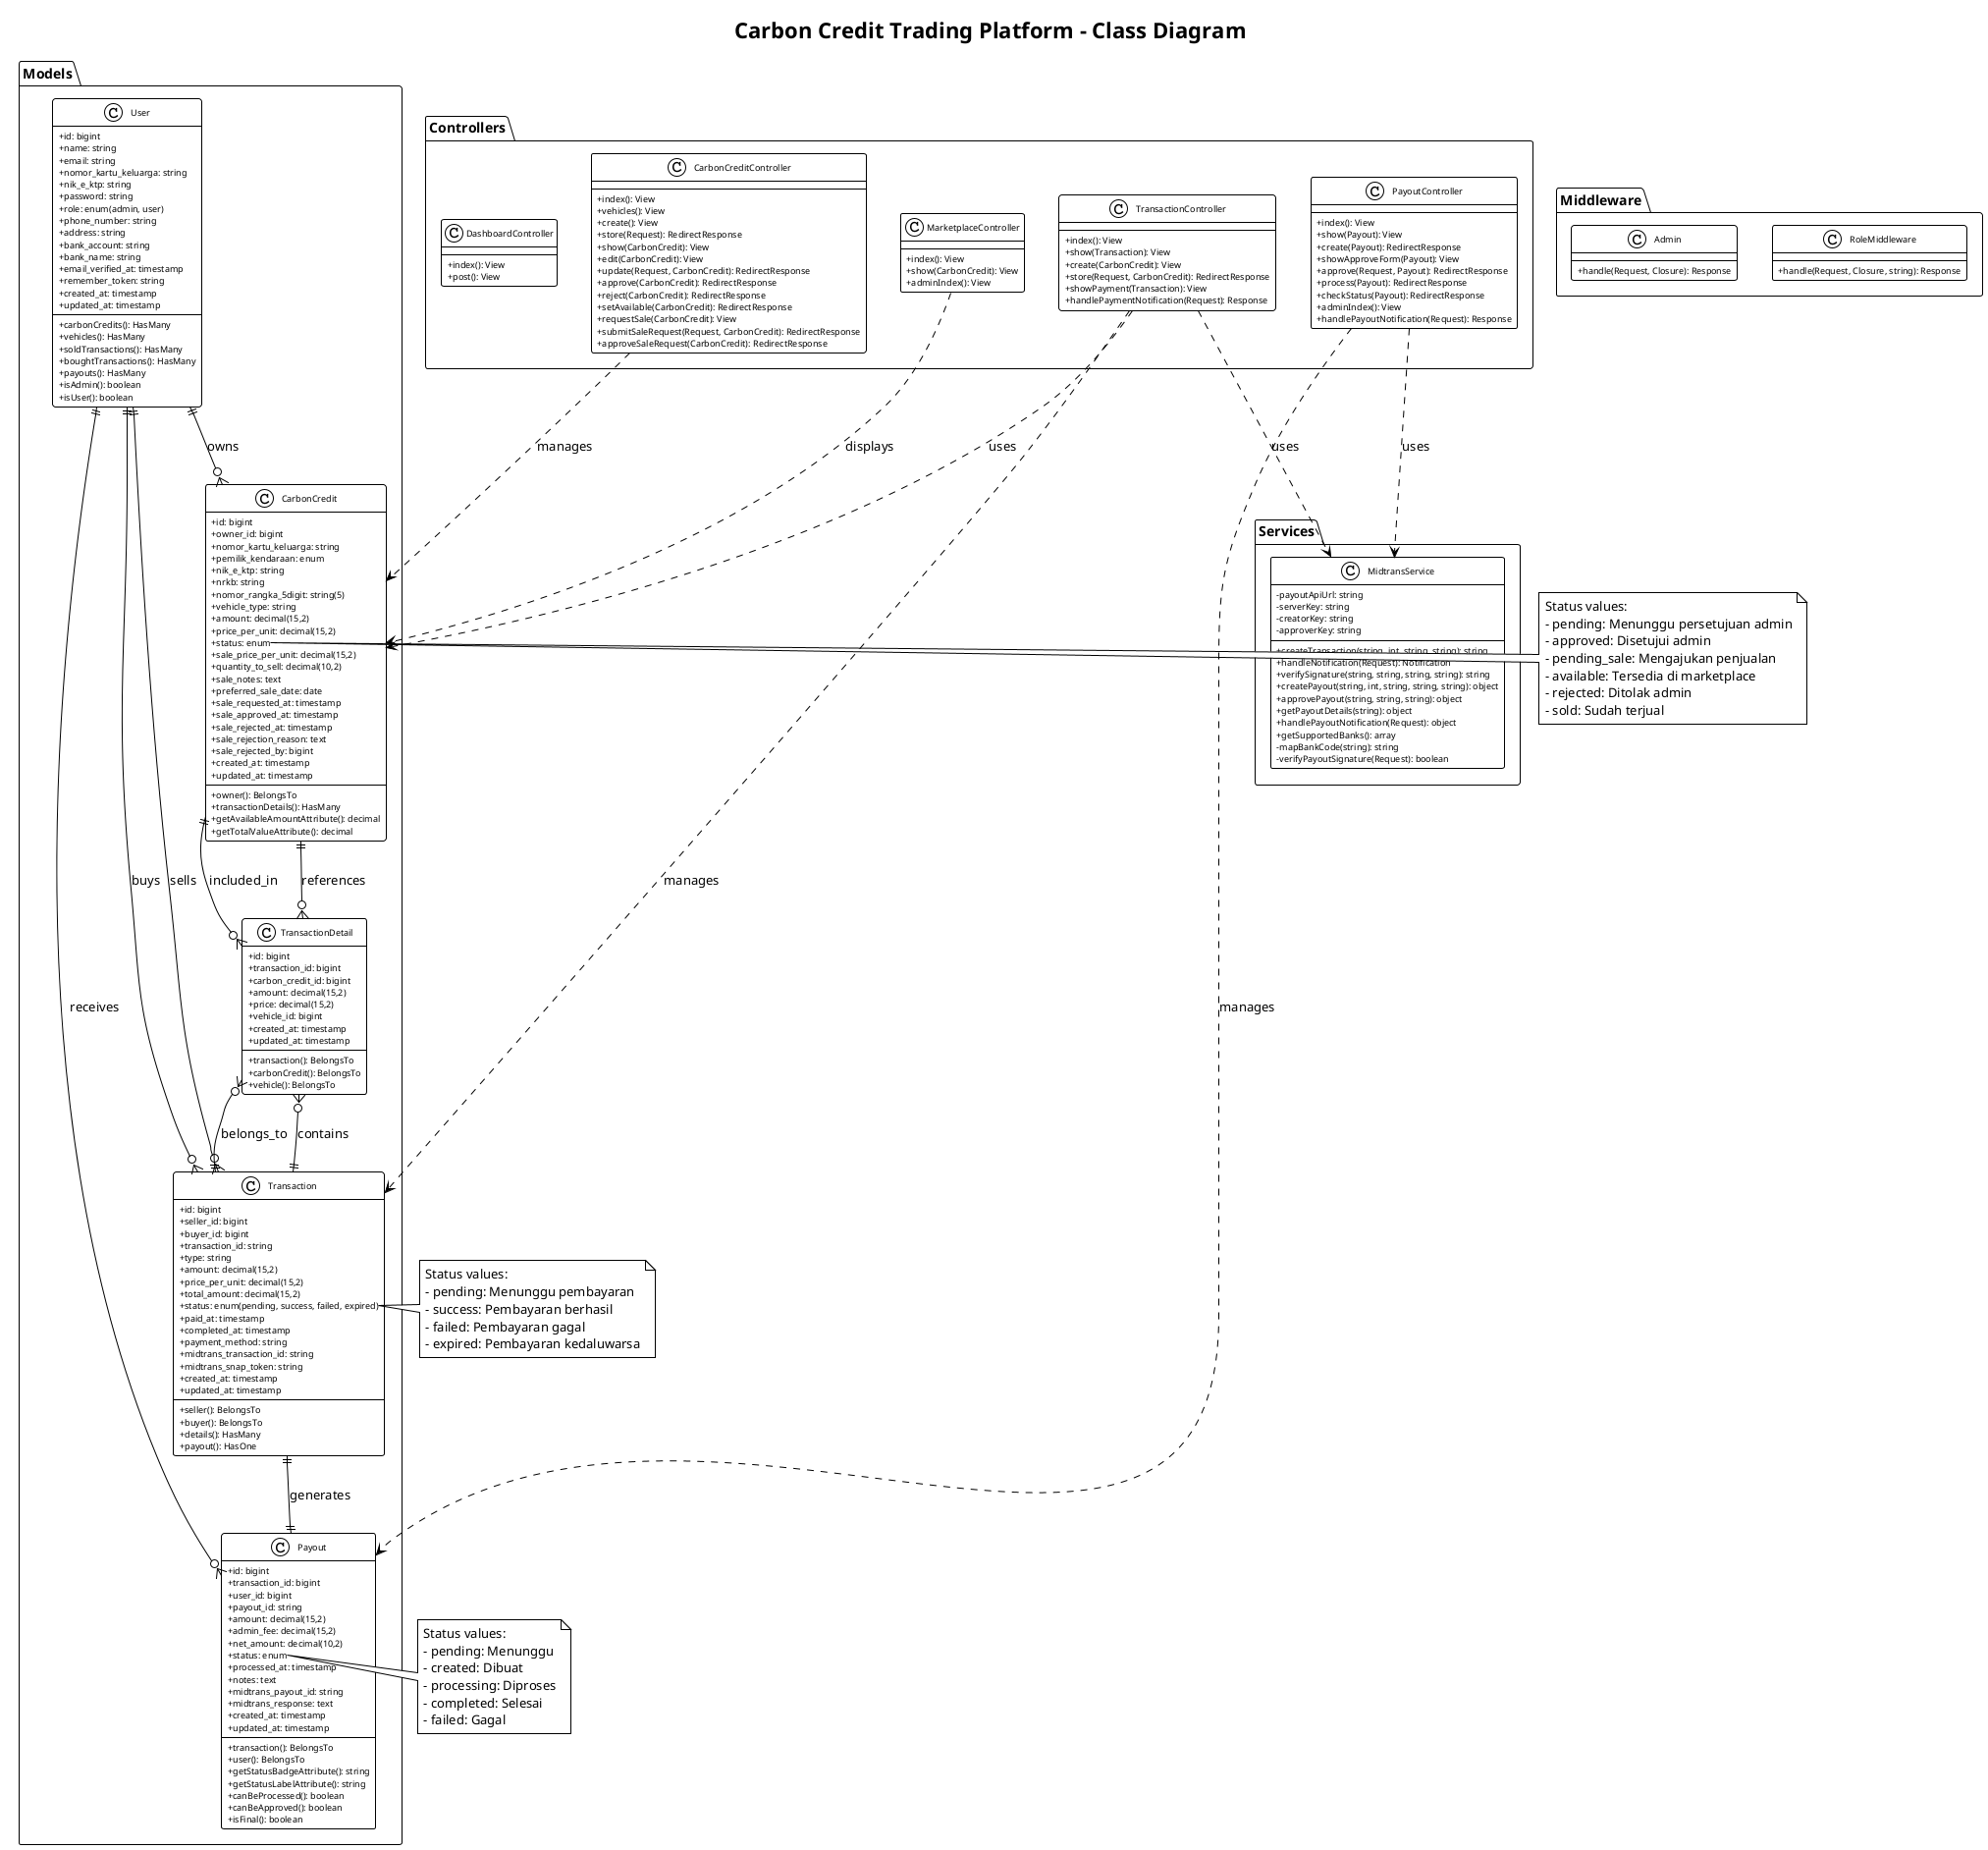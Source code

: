 @startuml Carbon_Credit_Class_Diagram
!theme plain
skinparam classAttributeIconSize 0
skinparam classFontSize 10
skinparam classAttributeFontSize 9

title Carbon Credit Trading Platform - Class Diagram

package "Models" {
    class User {
        +id: bigint
        +name: string
        +email: string
        +nomor_kartu_keluarga: string
        +nik_e_ktp: string
        +password: string
        +role: enum(admin, user)
        +phone_number: string
        +address: string
        +bank_account: string
        +bank_name: string
        +email_verified_at: timestamp
        +remember_token: string
        +created_at: timestamp
        +updated_at: timestamp
        --
        +carbonCredits(): HasMany
        +vehicles(): HasMany
        +soldTransactions(): HasMany
        +boughtTransactions(): HasMany
        +payouts(): HasMany
        +isAdmin(): boolean
        +isUser(): boolean
    }

    class CarbonCredit {
        +id: bigint
        +owner_id: bigint
        +nomor_kartu_keluarga: string
        +pemilik_kendaraan: enum
        +nik_e_ktp: string
        +nrkb: string
        +nomor_rangka_5digit: string(5)
        +vehicle_type: string
        +amount: decimal(15,2)
        +price_per_unit: decimal(15,2)
        +status: enum
        +sale_price_per_unit: decimal(15,2)
        +quantity_to_sell: decimal(10,2)
        +sale_notes: text
        +preferred_sale_date: date
        +sale_requested_at: timestamp
        +sale_approved_at: timestamp
        +sale_rejected_at: timestamp
        +sale_rejection_reason: text
        +sale_rejected_by: bigint
        +created_at: timestamp
        +updated_at: timestamp
        --
        +owner(): BelongsTo
        +transactionDetails(): HasMany
        +getAvailableAmountAttribute(): decimal
        +getTotalValueAttribute(): decimal
    }

    class Transaction {
        +id: bigint
        +seller_id: bigint
        +buyer_id: bigint
        +transaction_id: string
        +type: string
        +amount: decimal(15,2)
        +price_per_unit: decimal(15,2)
        +total_amount: decimal(15,2)
        +status: enum(pending, success, failed, expired)
        +paid_at: timestamp
        +completed_at: timestamp
        +payment_method: string
        +midtrans_transaction_id: string
        +midtrans_snap_token: string
        +created_at: timestamp
        +updated_at: timestamp
        --
        +seller(): BelongsTo
        +buyer(): BelongsTo
        +details(): HasMany
        +payout(): HasOne
    }

    class TransactionDetail {
        +id: bigint
        +transaction_id: bigint
        +carbon_credit_id: bigint
        +amount: decimal(15,2)
        +price: decimal(15,2)
        +vehicle_id: bigint
        +created_at: timestamp
        +updated_at: timestamp
        --
        +transaction(): BelongsTo
        +carbonCredit(): BelongsTo
        +vehicle(): BelongsTo
    }

    class Payout {
        +id: bigint
        +transaction_id: bigint
        +user_id: bigint
        +payout_id: string
        +amount: decimal(15,2)
        +admin_fee: decimal(15,2)
        +net_amount: decimal(10,2)
        +status: enum
        +processed_at: timestamp
        +notes: text
        +midtrans_payout_id: string
        +midtrans_response: text
        +created_at: timestamp
        +updated_at: timestamp
        --
        +transaction(): BelongsTo
        +user(): BelongsTo
        +getStatusBadgeAttribute(): string
        +getStatusLabelAttribute(): string
        +canBeProcessed(): boolean
        +canBeApproved(): boolean
        +isFinal(): boolean
    }
}

package "Controllers" {
    class CarbonCreditController {
        +index(): View
        +vehicles(): View
        +create(): View
        +store(Request): RedirectResponse
        +show(CarbonCredit): View
        +edit(CarbonCredit): View
        +update(Request, CarbonCredit): RedirectResponse
        +approve(CarbonCredit): RedirectResponse
        +reject(CarbonCredit): RedirectResponse
        +setAvailable(CarbonCredit): RedirectResponse
        +requestSale(CarbonCredit): View
        +submitSaleRequest(Request, CarbonCredit): RedirectResponse
        +approveSaleRequest(CarbonCredit): RedirectResponse
    }

    class TransactionController {
        +index(): View
        +show(Transaction): View
        +create(CarbonCredit): View
        +store(Request, CarbonCredit): RedirectResponse
        +showPayment(Transaction): View
        +handlePaymentNotification(Request): Response
    }

    class PayoutController {
        +index(): View
        +show(Payout): View
        +create(Payout): RedirectResponse
        +showApproveForm(Payout): View
        +approve(Request, Payout): RedirectResponse
        +process(Payout): RedirectResponse
        +checkStatus(Payout): RedirectResponse
        +adminIndex(): View
        +handlePayoutNotification(Request): Response
    }

    class MarketplaceController {
        +index(): View
        +show(CarbonCredit): View
        +adminIndex(): View
    }

    class DashboardController {
        +index(): View
        +post(): View
    }
}

package "Services" {
    class MidtransService {
        -payoutApiUrl: string
        -serverKey: string
        -creatorKey: string
        -approverKey: string
        --
        +createTransaction(string, int, string, string): string
        +handleNotification(Request): Notification
        +verifySignature(string, string, string, string): string
        +createPayout(string, int, string, string, string): object
        +approvePayout(string, string, string): object
        +getPayoutDetails(string): object
        +handlePayoutNotification(Request): object
        +getSupportedBanks(): array
        -mapBankCode(string): string
        -verifyPayoutSignature(Request): boolean
    }
}

package "Middleware" {
    class RoleMiddleware {
        +handle(Request, Closure, string): Response
    }

    class Admin {
        +handle(Request, Closure): Response
    }
}

' Relationships
User ||--o{ CarbonCredit : owns
User ||--o{ Transaction : sells
User ||--o{ Transaction : buys
User ||--o{ Payout : receives

CarbonCredit ||--o{ TransactionDetail : included_in
Transaction ||--o{ TransactionDetail : contains
Transaction ||--|| Payout : generates

TransactionDetail }o--|| CarbonCredit : references
TransactionDetail }o--|| Transaction : belongs_to

' Controller Dependencies
CarbonCreditController ..> CarbonCredit : manages
TransactionController ..> Transaction : manages
TransactionController ..> CarbonCredit : uses
PayoutController ..> Payout : manages
MarketplaceController ..> CarbonCredit : displays

' Service Dependencies
TransactionController ..> MidtransService : uses
PayoutController ..> MidtransService : uses

note right of CarbonCredit::status
  Status values:
  - pending: Menunggu persetujuan admin
  - approved: Disetujui admin
  - pending_sale: Mengajukan penjualan
  - available: Tersedia di marketplace
  - rejected: Ditolak admin
  - sold: Sudah terjual
end note

note right of Transaction::status
  Status values:
  - pending: Menunggu pembayaran
  - success: Pembayaran berhasil
  - failed: Pembayaran gagal
  - expired: Pembayaran kedaluwarsa
end note

note right of Payout::status
  Status values:
  - pending: Menunggu
  - created: Dibuat
  - processing: Diproses
  - completed: Selesai
  - failed: Gagal
end note

@enduml
